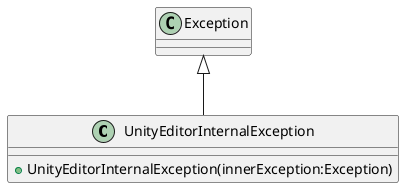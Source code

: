 @startuml
class UnityEditorInternalException {
    + UnityEditorInternalException(innerException:Exception)
}
Exception <|-- UnityEditorInternalException
@enduml
